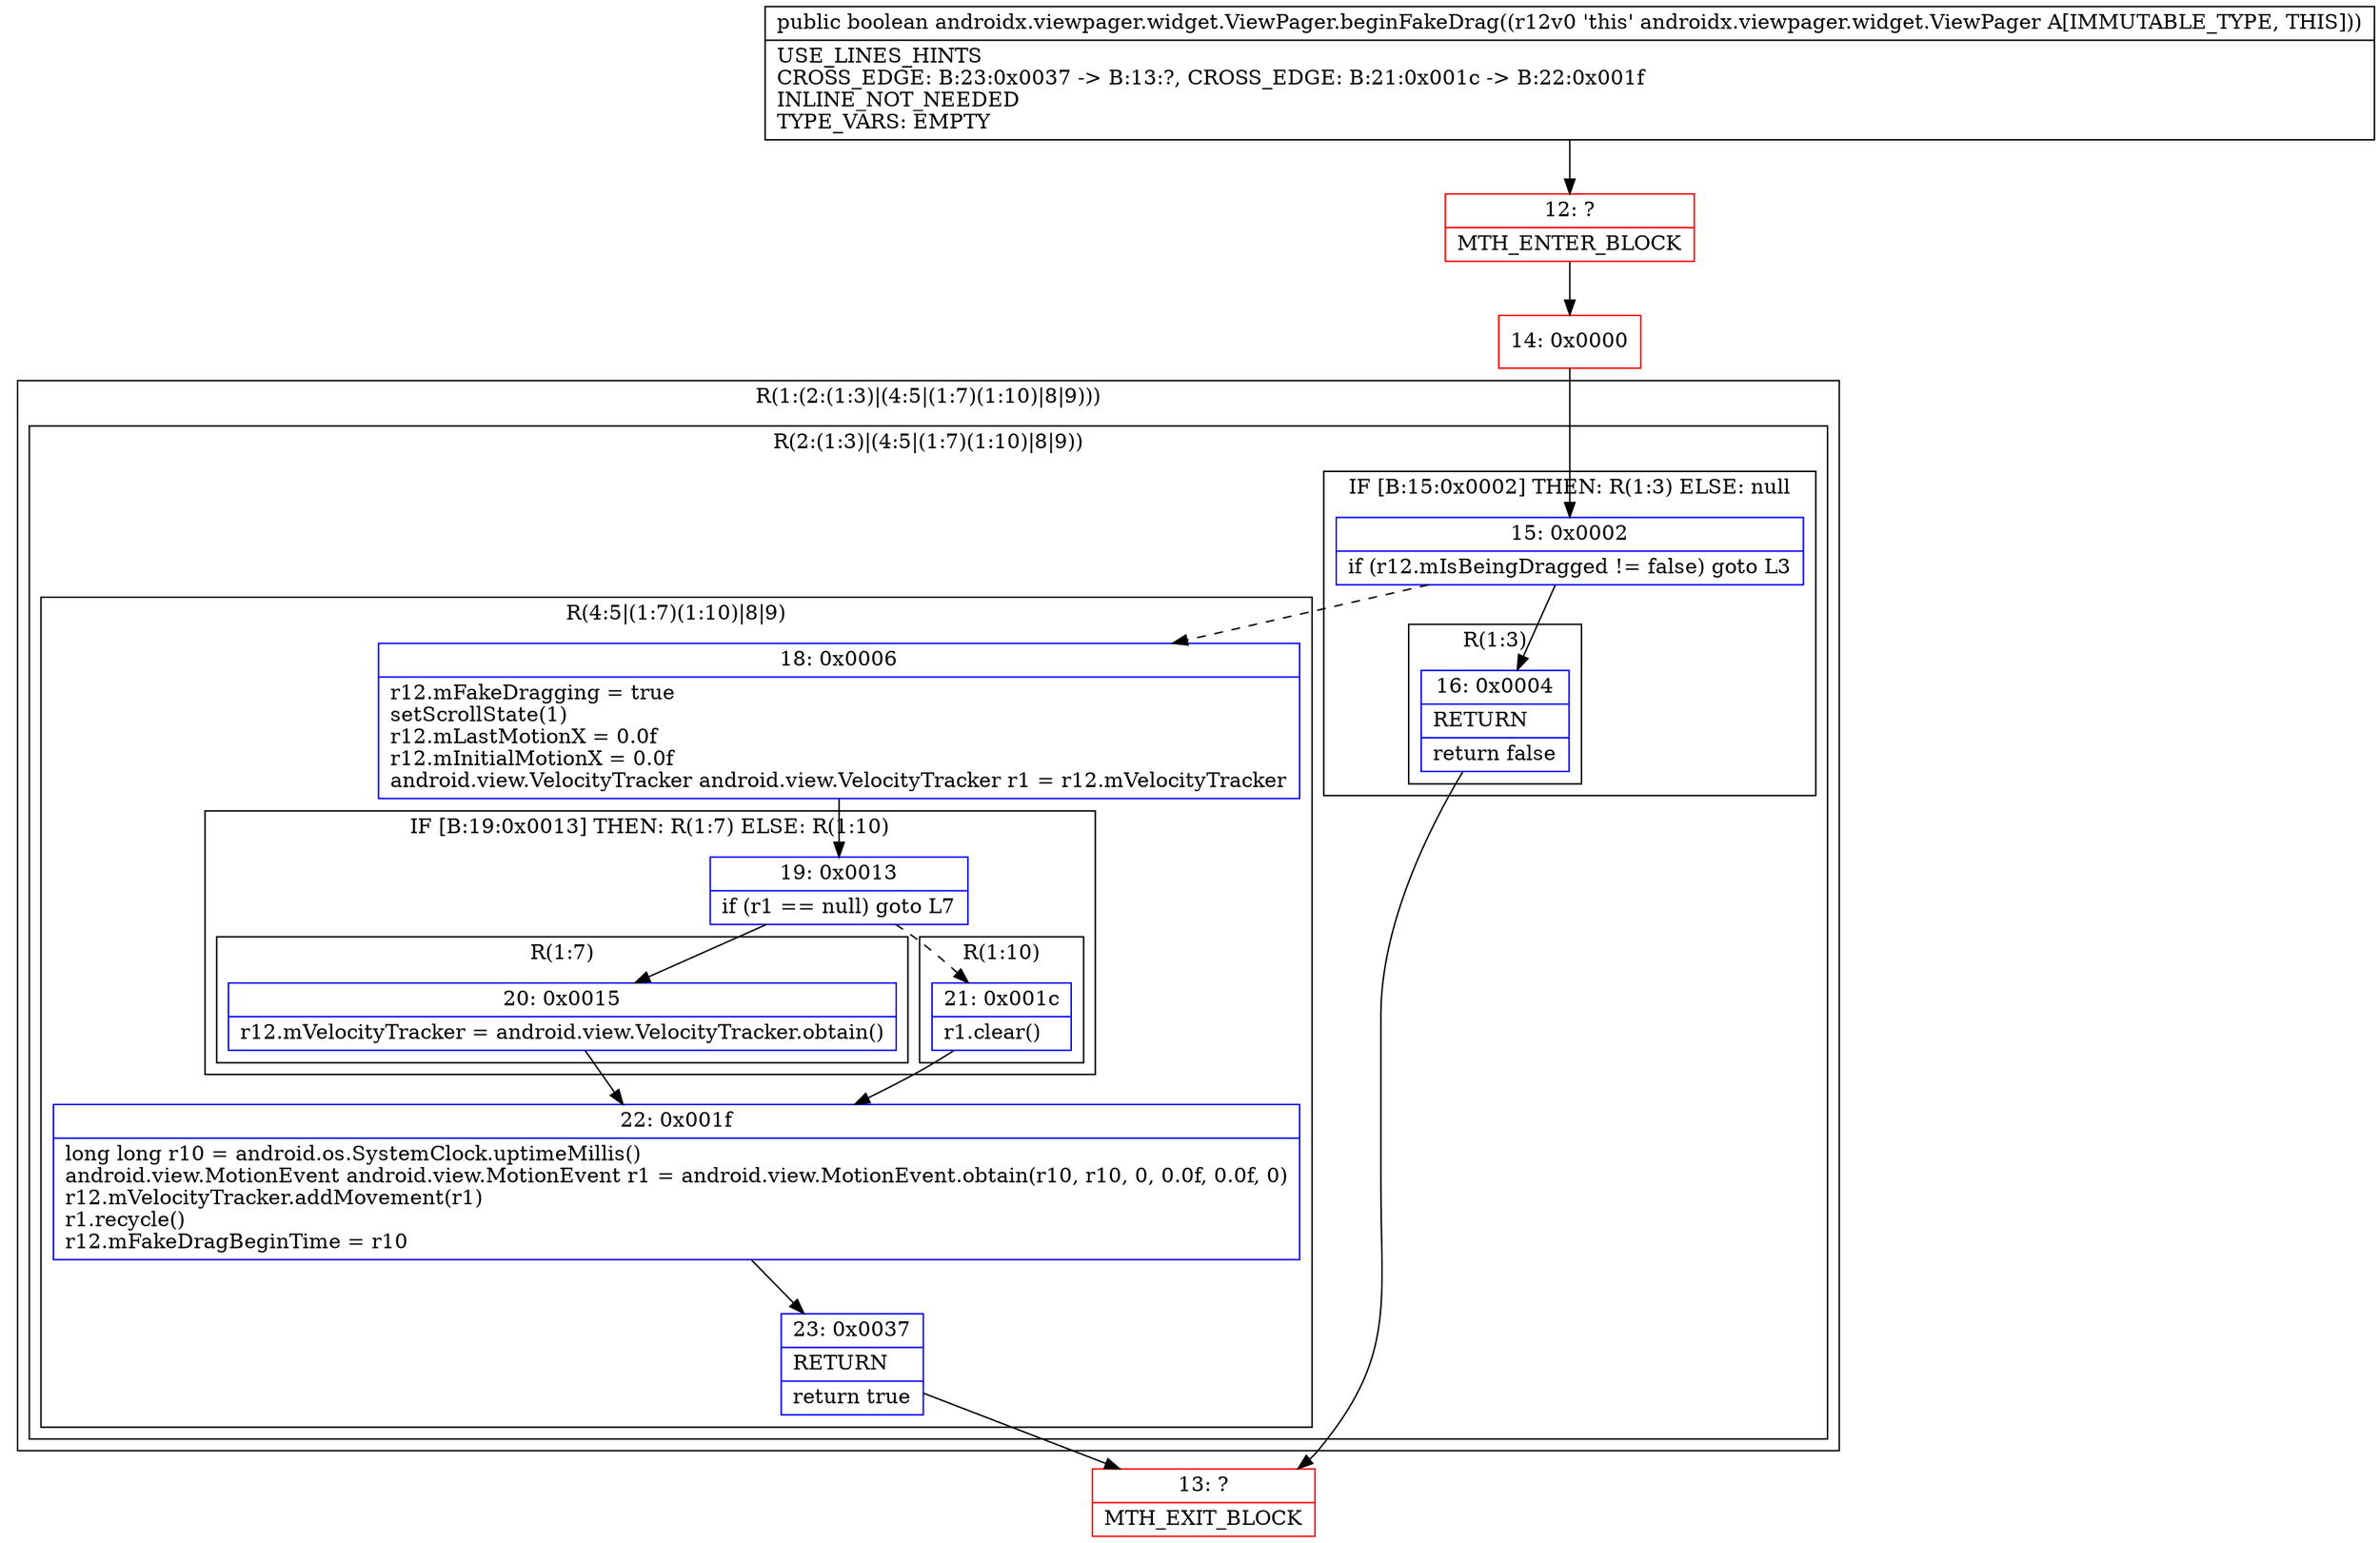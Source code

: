 digraph "CFG forandroidx.viewpager.widget.ViewPager.beginFakeDrag()Z" {
subgraph cluster_Region_1568452740 {
label = "R(1:(2:(1:3)|(4:5|(1:7)(1:10)|8|9)))";
node [shape=record,color=blue];
subgraph cluster_Region_783228187 {
label = "R(2:(1:3)|(4:5|(1:7)(1:10)|8|9))";
node [shape=record,color=blue];
subgraph cluster_IfRegion_1981957154 {
label = "IF [B:15:0x0002] THEN: R(1:3) ELSE: null";
node [shape=record,color=blue];
Node_15 [shape=record,label="{15\:\ 0x0002|if (r12.mIsBeingDragged != false) goto L3\l}"];
subgraph cluster_Region_690472852 {
label = "R(1:3)";
node [shape=record,color=blue];
Node_16 [shape=record,label="{16\:\ 0x0004|RETURN\l|return false\l}"];
}
}
subgraph cluster_Region_1476283068 {
label = "R(4:5|(1:7)(1:10)|8|9)";
node [shape=record,color=blue];
Node_18 [shape=record,label="{18\:\ 0x0006|r12.mFakeDragging = true\lsetScrollState(1)\lr12.mLastMotionX = 0.0f\lr12.mInitialMotionX = 0.0f\landroid.view.VelocityTracker android.view.VelocityTracker r1 = r12.mVelocityTracker\l}"];
subgraph cluster_IfRegion_1888769391 {
label = "IF [B:19:0x0013] THEN: R(1:7) ELSE: R(1:10)";
node [shape=record,color=blue];
Node_19 [shape=record,label="{19\:\ 0x0013|if (r1 == null) goto L7\l}"];
subgraph cluster_Region_300399268 {
label = "R(1:7)";
node [shape=record,color=blue];
Node_20 [shape=record,label="{20\:\ 0x0015|r12.mVelocityTracker = android.view.VelocityTracker.obtain()\l}"];
}
subgraph cluster_Region_719366140 {
label = "R(1:10)";
node [shape=record,color=blue];
Node_21 [shape=record,label="{21\:\ 0x001c|r1.clear()\l}"];
}
}
Node_22 [shape=record,label="{22\:\ 0x001f|long long r10 = android.os.SystemClock.uptimeMillis()\landroid.view.MotionEvent android.view.MotionEvent r1 = android.view.MotionEvent.obtain(r10, r10, 0, 0.0f, 0.0f, 0)\lr12.mVelocityTracker.addMovement(r1)\lr1.recycle()\lr12.mFakeDragBeginTime = r10\l}"];
Node_23 [shape=record,label="{23\:\ 0x0037|RETURN\l|return true\l}"];
}
}
}
Node_12 [shape=record,color=red,label="{12\:\ ?|MTH_ENTER_BLOCK\l}"];
Node_14 [shape=record,color=red,label="{14\:\ 0x0000}"];
Node_13 [shape=record,color=red,label="{13\:\ ?|MTH_EXIT_BLOCK\l}"];
MethodNode[shape=record,label="{public boolean androidx.viewpager.widget.ViewPager.beginFakeDrag((r12v0 'this' androidx.viewpager.widget.ViewPager A[IMMUTABLE_TYPE, THIS]))  | USE_LINES_HINTS\lCROSS_EDGE: B:23:0x0037 \-\> B:13:?, CROSS_EDGE: B:21:0x001c \-\> B:22:0x001f\lINLINE_NOT_NEEDED\lTYPE_VARS: EMPTY\l}"];
MethodNode -> Node_12;Node_15 -> Node_16;
Node_15 -> Node_18[style=dashed];
Node_16 -> Node_13;
Node_18 -> Node_19;
Node_19 -> Node_20;
Node_19 -> Node_21[style=dashed];
Node_20 -> Node_22;
Node_21 -> Node_22;
Node_22 -> Node_23;
Node_23 -> Node_13;
Node_12 -> Node_14;
Node_14 -> Node_15;
}

